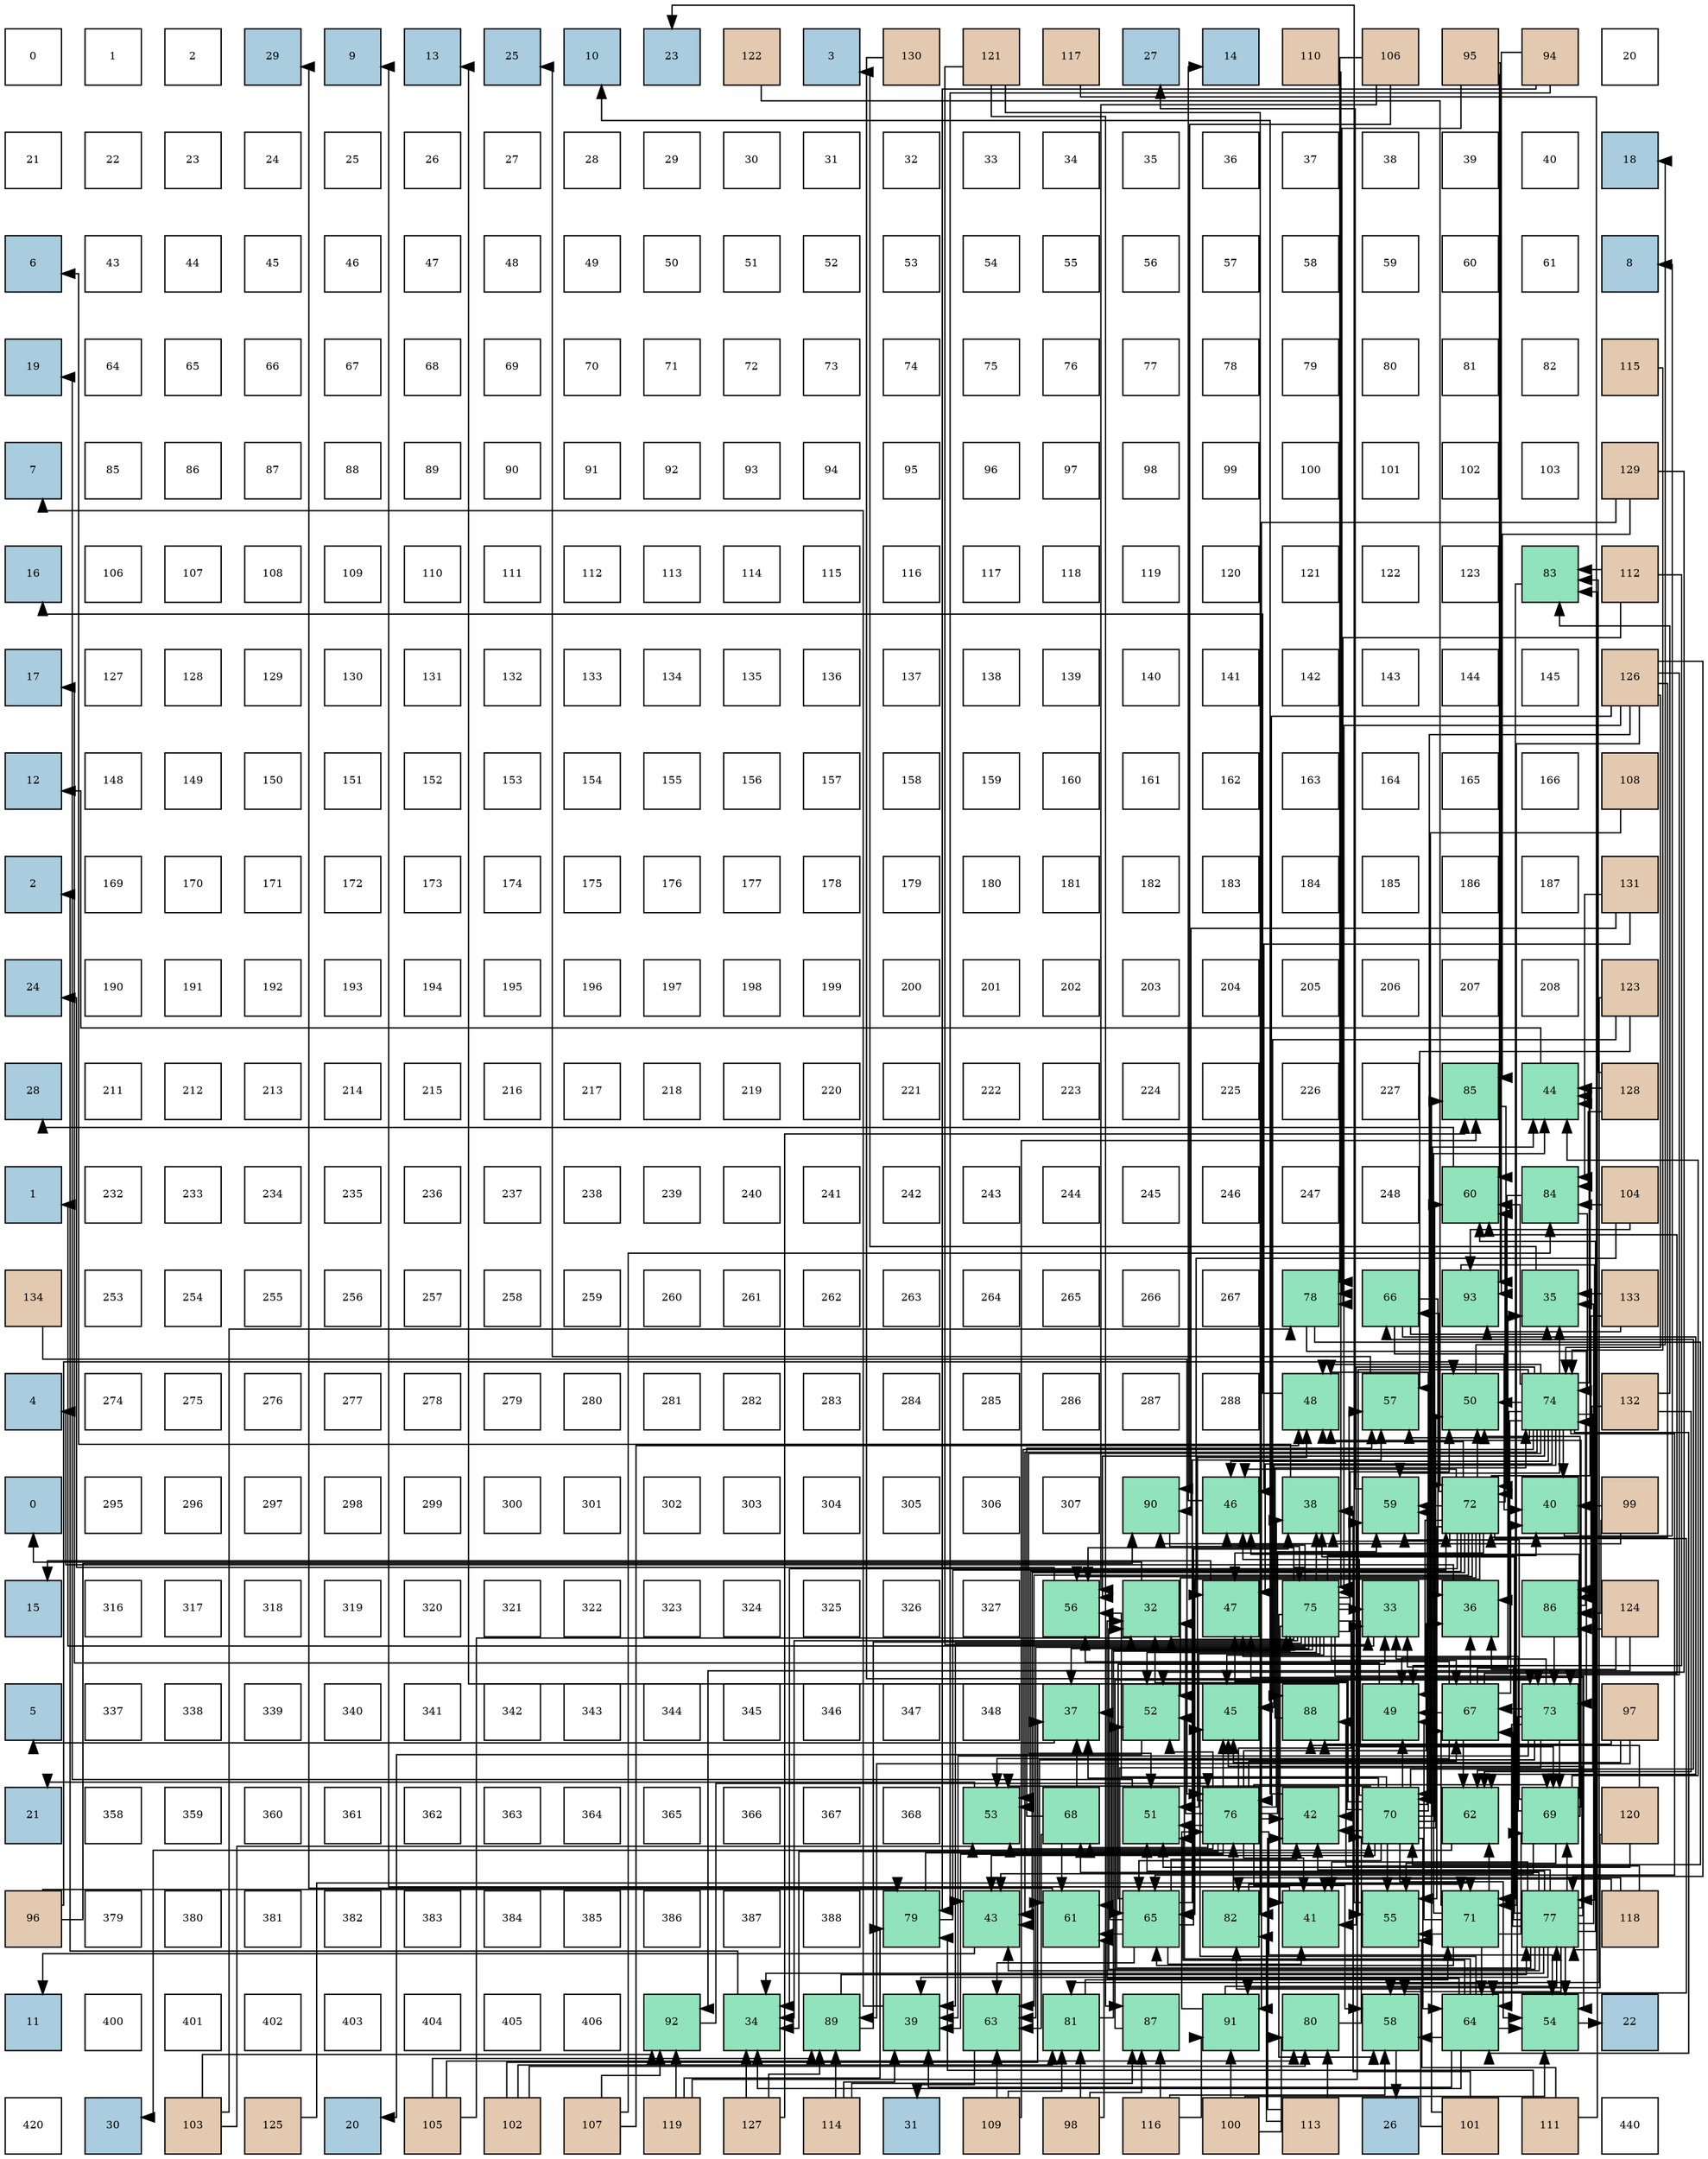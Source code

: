digraph layout{
 rankdir=TB;
 splines=ortho;
 node [style=filled shape=square fixedsize=true width=0.6];
0[label="0", fontsize=8, fillcolor="#ffffff"];
1[label="1", fontsize=8, fillcolor="#ffffff"];
2[label="2", fontsize=8, fillcolor="#ffffff"];
3[label="29", fontsize=8, fillcolor="#a9ccde"];
4[label="9", fontsize=8, fillcolor="#a9ccde"];
5[label="13", fontsize=8, fillcolor="#a9ccde"];
6[label="25", fontsize=8, fillcolor="#a9ccde"];
7[label="10", fontsize=8, fillcolor="#a9ccde"];
8[label="23", fontsize=8, fillcolor="#a9ccde"];
9[label="122", fontsize=8, fillcolor="#e3c9af"];
10[label="3", fontsize=8, fillcolor="#a9ccde"];
11[label="130", fontsize=8, fillcolor="#e3c9af"];
12[label="121", fontsize=8, fillcolor="#e3c9af"];
13[label="117", fontsize=8, fillcolor="#e3c9af"];
14[label="27", fontsize=8, fillcolor="#a9ccde"];
15[label="14", fontsize=8, fillcolor="#a9ccde"];
16[label="110", fontsize=8, fillcolor="#e3c9af"];
17[label="106", fontsize=8, fillcolor="#e3c9af"];
18[label="95", fontsize=8, fillcolor="#e3c9af"];
19[label="94", fontsize=8, fillcolor="#e3c9af"];
20[label="20", fontsize=8, fillcolor="#ffffff"];
21[label="21", fontsize=8, fillcolor="#ffffff"];
22[label="22", fontsize=8, fillcolor="#ffffff"];
23[label="23", fontsize=8, fillcolor="#ffffff"];
24[label="24", fontsize=8, fillcolor="#ffffff"];
25[label="25", fontsize=8, fillcolor="#ffffff"];
26[label="26", fontsize=8, fillcolor="#ffffff"];
27[label="27", fontsize=8, fillcolor="#ffffff"];
28[label="28", fontsize=8, fillcolor="#ffffff"];
29[label="29", fontsize=8, fillcolor="#ffffff"];
30[label="30", fontsize=8, fillcolor="#ffffff"];
31[label="31", fontsize=8, fillcolor="#ffffff"];
32[label="32", fontsize=8, fillcolor="#ffffff"];
33[label="33", fontsize=8, fillcolor="#ffffff"];
34[label="34", fontsize=8, fillcolor="#ffffff"];
35[label="35", fontsize=8, fillcolor="#ffffff"];
36[label="36", fontsize=8, fillcolor="#ffffff"];
37[label="37", fontsize=8, fillcolor="#ffffff"];
38[label="38", fontsize=8, fillcolor="#ffffff"];
39[label="39", fontsize=8, fillcolor="#ffffff"];
40[label="40", fontsize=8, fillcolor="#ffffff"];
41[label="18", fontsize=8, fillcolor="#a9ccde"];
42[label="6", fontsize=8, fillcolor="#a9ccde"];
43[label="43", fontsize=8, fillcolor="#ffffff"];
44[label="44", fontsize=8, fillcolor="#ffffff"];
45[label="45", fontsize=8, fillcolor="#ffffff"];
46[label="46", fontsize=8, fillcolor="#ffffff"];
47[label="47", fontsize=8, fillcolor="#ffffff"];
48[label="48", fontsize=8, fillcolor="#ffffff"];
49[label="49", fontsize=8, fillcolor="#ffffff"];
50[label="50", fontsize=8, fillcolor="#ffffff"];
51[label="51", fontsize=8, fillcolor="#ffffff"];
52[label="52", fontsize=8, fillcolor="#ffffff"];
53[label="53", fontsize=8, fillcolor="#ffffff"];
54[label="54", fontsize=8, fillcolor="#ffffff"];
55[label="55", fontsize=8, fillcolor="#ffffff"];
56[label="56", fontsize=8, fillcolor="#ffffff"];
57[label="57", fontsize=8, fillcolor="#ffffff"];
58[label="58", fontsize=8, fillcolor="#ffffff"];
59[label="59", fontsize=8, fillcolor="#ffffff"];
60[label="60", fontsize=8, fillcolor="#ffffff"];
61[label="61", fontsize=8, fillcolor="#ffffff"];
62[label="8", fontsize=8, fillcolor="#a9ccde"];
63[label="19", fontsize=8, fillcolor="#a9ccde"];
64[label="64", fontsize=8, fillcolor="#ffffff"];
65[label="65", fontsize=8, fillcolor="#ffffff"];
66[label="66", fontsize=8, fillcolor="#ffffff"];
67[label="67", fontsize=8, fillcolor="#ffffff"];
68[label="68", fontsize=8, fillcolor="#ffffff"];
69[label="69", fontsize=8, fillcolor="#ffffff"];
70[label="70", fontsize=8, fillcolor="#ffffff"];
71[label="71", fontsize=8, fillcolor="#ffffff"];
72[label="72", fontsize=8, fillcolor="#ffffff"];
73[label="73", fontsize=8, fillcolor="#ffffff"];
74[label="74", fontsize=8, fillcolor="#ffffff"];
75[label="75", fontsize=8, fillcolor="#ffffff"];
76[label="76", fontsize=8, fillcolor="#ffffff"];
77[label="77", fontsize=8, fillcolor="#ffffff"];
78[label="78", fontsize=8, fillcolor="#ffffff"];
79[label="79", fontsize=8, fillcolor="#ffffff"];
80[label="80", fontsize=8, fillcolor="#ffffff"];
81[label="81", fontsize=8, fillcolor="#ffffff"];
82[label="82", fontsize=8, fillcolor="#ffffff"];
83[label="115", fontsize=8, fillcolor="#e3c9af"];
84[label="7", fontsize=8, fillcolor="#a9ccde"];
85[label="85", fontsize=8, fillcolor="#ffffff"];
86[label="86", fontsize=8, fillcolor="#ffffff"];
87[label="87", fontsize=8, fillcolor="#ffffff"];
88[label="88", fontsize=8, fillcolor="#ffffff"];
89[label="89", fontsize=8, fillcolor="#ffffff"];
90[label="90", fontsize=8, fillcolor="#ffffff"];
91[label="91", fontsize=8, fillcolor="#ffffff"];
92[label="92", fontsize=8, fillcolor="#ffffff"];
93[label="93", fontsize=8, fillcolor="#ffffff"];
94[label="94", fontsize=8, fillcolor="#ffffff"];
95[label="95", fontsize=8, fillcolor="#ffffff"];
96[label="96", fontsize=8, fillcolor="#ffffff"];
97[label="97", fontsize=8, fillcolor="#ffffff"];
98[label="98", fontsize=8, fillcolor="#ffffff"];
99[label="99", fontsize=8, fillcolor="#ffffff"];
100[label="100", fontsize=8, fillcolor="#ffffff"];
101[label="101", fontsize=8, fillcolor="#ffffff"];
102[label="102", fontsize=8, fillcolor="#ffffff"];
103[label="103", fontsize=8, fillcolor="#ffffff"];
104[label="129", fontsize=8, fillcolor="#e3c9af"];
105[label="16", fontsize=8, fillcolor="#a9ccde"];
106[label="106", fontsize=8, fillcolor="#ffffff"];
107[label="107", fontsize=8, fillcolor="#ffffff"];
108[label="108", fontsize=8, fillcolor="#ffffff"];
109[label="109", fontsize=8, fillcolor="#ffffff"];
110[label="110", fontsize=8, fillcolor="#ffffff"];
111[label="111", fontsize=8, fillcolor="#ffffff"];
112[label="112", fontsize=8, fillcolor="#ffffff"];
113[label="113", fontsize=8, fillcolor="#ffffff"];
114[label="114", fontsize=8, fillcolor="#ffffff"];
115[label="115", fontsize=8, fillcolor="#ffffff"];
116[label="116", fontsize=8, fillcolor="#ffffff"];
117[label="117", fontsize=8, fillcolor="#ffffff"];
118[label="118", fontsize=8, fillcolor="#ffffff"];
119[label="119", fontsize=8, fillcolor="#ffffff"];
120[label="120", fontsize=8, fillcolor="#ffffff"];
121[label="121", fontsize=8, fillcolor="#ffffff"];
122[label="122", fontsize=8, fillcolor="#ffffff"];
123[label="123", fontsize=8, fillcolor="#ffffff"];
124[label="83", fontsize=8, fillcolor="#91e3bb"];
125[label="112", fontsize=8, fillcolor="#e3c9af"];
126[label="17", fontsize=8, fillcolor="#a9ccde"];
127[label="127", fontsize=8, fillcolor="#ffffff"];
128[label="128", fontsize=8, fillcolor="#ffffff"];
129[label="129", fontsize=8, fillcolor="#ffffff"];
130[label="130", fontsize=8, fillcolor="#ffffff"];
131[label="131", fontsize=8, fillcolor="#ffffff"];
132[label="132", fontsize=8, fillcolor="#ffffff"];
133[label="133", fontsize=8, fillcolor="#ffffff"];
134[label="134", fontsize=8, fillcolor="#ffffff"];
135[label="135", fontsize=8, fillcolor="#ffffff"];
136[label="136", fontsize=8, fillcolor="#ffffff"];
137[label="137", fontsize=8, fillcolor="#ffffff"];
138[label="138", fontsize=8, fillcolor="#ffffff"];
139[label="139", fontsize=8, fillcolor="#ffffff"];
140[label="140", fontsize=8, fillcolor="#ffffff"];
141[label="141", fontsize=8, fillcolor="#ffffff"];
142[label="142", fontsize=8, fillcolor="#ffffff"];
143[label="143", fontsize=8, fillcolor="#ffffff"];
144[label="144", fontsize=8, fillcolor="#ffffff"];
145[label="145", fontsize=8, fillcolor="#ffffff"];
146[label="126", fontsize=8, fillcolor="#e3c9af"];
147[label="12", fontsize=8, fillcolor="#a9ccde"];
148[label="148", fontsize=8, fillcolor="#ffffff"];
149[label="149", fontsize=8, fillcolor="#ffffff"];
150[label="150", fontsize=8, fillcolor="#ffffff"];
151[label="151", fontsize=8, fillcolor="#ffffff"];
152[label="152", fontsize=8, fillcolor="#ffffff"];
153[label="153", fontsize=8, fillcolor="#ffffff"];
154[label="154", fontsize=8, fillcolor="#ffffff"];
155[label="155", fontsize=8, fillcolor="#ffffff"];
156[label="156", fontsize=8, fillcolor="#ffffff"];
157[label="157", fontsize=8, fillcolor="#ffffff"];
158[label="158", fontsize=8, fillcolor="#ffffff"];
159[label="159", fontsize=8, fillcolor="#ffffff"];
160[label="160", fontsize=8, fillcolor="#ffffff"];
161[label="161", fontsize=8, fillcolor="#ffffff"];
162[label="162", fontsize=8, fillcolor="#ffffff"];
163[label="163", fontsize=8, fillcolor="#ffffff"];
164[label="164", fontsize=8, fillcolor="#ffffff"];
165[label="165", fontsize=8, fillcolor="#ffffff"];
166[label="166", fontsize=8, fillcolor="#ffffff"];
167[label="108", fontsize=8, fillcolor="#e3c9af"];
168[label="2", fontsize=8, fillcolor="#a9ccde"];
169[label="169", fontsize=8, fillcolor="#ffffff"];
170[label="170", fontsize=8, fillcolor="#ffffff"];
171[label="171", fontsize=8, fillcolor="#ffffff"];
172[label="172", fontsize=8, fillcolor="#ffffff"];
173[label="173", fontsize=8, fillcolor="#ffffff"];
174[label="174", fontsize=8, fillcolor="#ffffff"];
175[label="175", fontsize=8, fillcolor="#ffffff"];
176[label="176", fontsize=8, fillcolor="#ffffff"];
177[label="177", fontsize=8, fillcolor="#ffffff"];
178[label="178", fontsize=8, fillcolor="#ffffff"];
179[label="179", fontsize=8, fillcolor="#ffffff"];
180[label="180", fontsize=8, fillcolor="#ffffff"];
181[label="181", fontsize=8, fillcolor="#ffffff"];
182[label="182", fontsize=8, fillcolor="#ffffff"];
183[label="183", fontsize=8, fillcolor="#ffffff"];
184[label="184", fontsize=8, fillcolor="#ffffff"];
185[label="185", fontsize=8, fillcolor="#ffffff"];
186[label="186", fontsize=8, fillcolor="#ffffff"];
187[label="187", fontsize=8, fillcolor="#ffffff"];
188[label="131", fontsize=8, fillcolor="#e3c9af"];
189[label="24", fontsize=8, fillcolor="#a9ccde"];
190[label="190", fontsize=8, fillcolor="#ffffff"];
191[label="191", fontsize=8, fillcolor="#ffffff"];
192[label="192", fontsize=8, fillcolor="#ffffff"];
193[label="193", fontsize=8, fillcolor="#ffffff"];
194[label="194", fontsize=8, fillcolor="#ffffff"];
195[label="195", fontsize=8, fillcolor="#ffffff"];
196[label="196", fontsize=8, fillcolor="#ffffff"];
197[label="197", fontsize=8, fillcolor="#ffffff"];
198[label="198", fontsize=8, fillcolor="#ffffff"];
199[label="199", fontsize=8, fillcolor="#ffffff"];
200[label="200", fontsize=8, fillcolor="#ffffff"];
201[label="201", fontsize=8, fillcolor="#ffffff"];
202[label="202", fontsize=8, fillcolor="#ffffff"];
203[label="203", fontsize=8, fillcolor="#ffffff"];
204[label="204", fontsize=8, fillcolor="#ffffff"];
205[label="205", fontsize=8, fillcolor="#ffffff"];
206[label="206", fontsize=8, fillcolor="#ffffff"];
207[label="207", fontsize=8, fillcolor="#ffffff"];
208[label="208", fontsize=8, fillcolor="#ffffff"];
209[label="123", fontsize=8, fillcolor="#e3c9af"];
210[label="28", fontsize=8, fillcolor="#a9ccde"];
211[label="211", fontsize=8, fillcolor="#ffffff"];
212[label="212", fontsize=8, fillcolor="#ffffff"];
213[label="213", fontsize=8, fillcolor="#ffffff"];
214[label="214", fontsize=8, fillcolor="#ffffff"];
215[label="215", fontsize=8, fillcolor="#ffffff"];
216[label="216", fontsize=8, fillcolor="#ffffff"];
217[label="217", fontsize=8, fillcolor="#ffffff"];
218[label="218", fontsize=8, fillcolor="#ffffff"];
219[label="219", fontsize=8, fillcolor="#ffffff"];
220[label="220", fontsize=8, fillcolor="#ffffff"];
221[label="221", fontsize=8, fillcolor="#ffffff"];
222[label="222", fontsize=8, fillcolor="#ffffff"];
223[label="223", fontsize=8, fillcolor="#ffffff"];
224[label="224", fontsize=8, fillcolor="#ffffff"];
225[label="225", fontsize=8, fillcolor="#ffffff"];
226[label="226", fontsize=8, fillcolor="#ffffff"];
227[label="227", fontsize=8, fillcolor="#ffffff"];
228[label="85", fontsize=8, fillcolor="#91e3bb"];
229[label="44", fontsize=8, fillcolor="#91e3bb"];
230[label="128", fontsize=8, fillcolor="#e3c9af"];
231[label="1", fontsize=8, fillcolor="#a9ccde"];
232[label="232", fontsize=8, fillcolor="#ffffff"];
233[label="233", fontsize=8, fillcolor="#ffffff"];
234[label="234", fontsize=8, fillcolor="#ffffff"];
235[label="235", fontsize=8, fillcolor="#ffffff"];
236[label="236", fontsize=8, fillcolor="#ffffff"];
237[label="237", fontsize=8, fillcolor="#ffffff"];
238[label="238", fontsize=8, fillcolor="#ffffff"];
239[label="239", fontsize=8, fillcolor="#ffffff"];
240[label="240", fontsize=8, fillcolor="#ffffff"];
241[label="241", fontsize=8, fillcolor="#ffffff"];
242[label="242", fontsize=8, fillcolor="#ffffff"];
243[label="243", fontsize=8, fillcolor="#ffffff"];
244[label="244", fontsize=8, fillcolor="#ffffff"];
245[label="245", fontsize=8, fillcolor="#ffffff"];
246[label="246", fontsize=8, fillcolor="#ffffff"];
247[label="247", fontsize=8, fillcolor="#ffffff"];
248[label="248", fontsize=8, fillcolor="#ffffff"];
249[label="60", fontsize=8, fillcolor="#91e3bb"];
250[label="84", fontsize=8, fillcolor="#91e3bb"];
251[label="104", fontsize=8, fillcolor="#e3c9af"];
252[label="134", fontsize=8, fillcolor="#e3c9af"];
253[label="253", fontsize=8, fillcolor="#ffffff"];
254[label="254", fontsize=8, fillcolor="#ffffff"];
255[label="255", fontsize=8, fillcolor="#ffffff"];
256[label="256", fontsize=8, fillcolor="#ffffff"];
257[label="257", fontsize=8, fillcolor="#ffffff"];
258[label="258", fontsize=8, fillcolor="#ffffff"];
259[label="259", fontsize=8, fillcolor="#ffffff"];
260[label="260", fontsize=8, fillcolor="#ffffff"];
261[label="261", fontsize=8, fillcolor="#ffffff"];
262[label="262", fontsize=8, fillcolor="#ffffff"];
263[label="263", fontsize=8, fillcolor="#ffffff"];
264[label="264", fontsize=8, fillcolor="#ffffff"];
265[label="265", fontsize=8, fillcolor="#ffffff"];
266[label="266", fontsize=8, fillcolor="#ffffff"];
267[label="267", fontsize=8, fillcolor="#ffffff"];
268[label="78", fontsize=8, fillcolor="#91e3bb"];
269[label="66", fontsize=8, fillcolor="#91e3bb"];
270[label="93", fontsize=8, fillcolor="#91e3bb"];
271[label="35", fontsize=8, fillcolor="#91e3bb"];
272[label="133", fontsize=8, fillcolor="#e3c9af"];
273[label="4", fontsize=8, fillcolor="#a9ccde"];
274[label="274", fontsize=8, fillcolor="#ffffff"];
275[label="275", fontsize=8, fillcolor="#ffffff"];
276[label="276", fontsize=8, fillcolor="#ffffff"];
277[label="277", fontsize=8, fillcolor="#ffffff"];
278[label="278", fontsize=8, fillcolor="#ffffff"];
279[label="279", fontsize=8, fillcolor="#ffffff"];
280[label="280", fontsize=8, fillcolor="#ffffff"];
281[label="281", fontsize=8, fillcolor="#ffffff"];
282[label="282", fontsize=8, fillcolor="#ffffff"];
283[label="283", fontsize=8, fillcolor="#ffffff"];
284[label="284", fontsize=8, fillcolor="#ffffff"];
285[label="285", fontsize=8, fillcolor="#ffffff"];
286[label="286", fontsize=8, fillcolor="#ffffff"];
287[label="287", fontsize=8, fillcolor="#ffffff"];
288[label="288", fontsize=8, fillcolor="#ffffff"];
289[label="48", fontsize=8, fillcolor="#91e3bb"];
290[label="57", fontsize=8, fillcolor="#91e3bb"];
291[label="50", fontsize=8, fillcolor="#91e3bb"];
292[label="74", fontsize=8, fillcolor="#91e3bb"];
293[label="132", fontsize=8, fillcolor="#e3c9af"];
294[label="0", fontsize=8, fillcolor="#a9ccde"];
295[label="295", fontsize=8, fillcolor="#ffffff"];
296[label="296", fontsize=8, fillcolor="#ffffff"];
297[label="297", fontsize=8, fillcolor="#ffffff"];
298[label="298", fontsize=8, fillcolor="#ffffff"];
299[label="299", fontsize=8, fillcolor="#ffffff"];
300[label="300", fontsize=8, fillcolor="#ffffff"];
301[label="301", fontsize=8, fillcolor="#ffffff"];
302[label="302", fontsize=8, fillcolor="#ffffff"];
303[label="303", fontsize=8, fillcolor="#ffffff"];
304[label="304", fontsize=8, fillcolor="#ffffff"];
305[label="305", fontsize=8, fillcolor="#ffffff"];
306[label="306", fontsize=8, fillcolor="#ffffff"];
307[label="307", fontsize=8, fillcolor="#ffffff"];
308[label="90", fontsize=8, fillcolor="#91e3bb"];
309[label="46", fontsize=8, fillcolor="#91e3bb"];
310[label="38", fontsize=8, fillcolor="#91e3bb"];
311[label="59", fontsize=8, fillcolor="#91e3bb"];
312[label="72", fontsize=8, fillcolor="#91e3bb"];
313[label="40", fontsize=8, fillcolor="#91e3bb"];
314[label="99", fontsize=8, fillcolor="#e3c9af"];
315[label="15", fontsize=8, fillcolor="#a9ccde"];
316[label="316", fontsize=8, fillcolor="#ffffff"];
317[label="317", fontsize=8, fillcolor="#ffffff"];
318[label="318", fontsize=8, fillcolor="#ffffff"];
319[label="319", fontsize=8, fillcolor="#ffffff"];
320[label="320", fontsize=8, fillcolor="#ffffff"];
321[label="321", fontsize=8, fillcolor="#ffffff"];
322[label="322", fontsize=8, fillcolor="#ffffff"];
323[label="323", fontsize=8, fillcolor="#ffffff"];
324[label="324", fontsize=8, fillcolor="#ffffff"];
325[label="325", fontsize=8, fillcolor="#ffffff"];
326[label="326", fontsize=8, fillcolor="#ffffff"];
327[label="327", fontsize=8, fillcolor="#ffffff"];
328[label="56", fontsize=8, fillcolor="#91e3bb"];
329[label="32", fontsize=8, fillcolor="#91e3bb"];
330[label="47", fontsize=8, fillcolor="#91e3bb"];
331[label="75", fontsize=8, fillcolor="#91e3bb"];
332[label="33", fontsize=8, fillcolor="#91e3bb"];
333[label="36", fontsize=8, fillcolor="#91e3bb"];
334[label="86", fontsize=8, fillcolor="#91e3bb"];
335[label="124", fontsize=8, fillcolor="#e3c9af"];
336[label="5", fontsize=8, fillcolor="#a9ccde"];
337[label="337", fontsize=8, fillcolor="#ffffff"];
338[label="338", fontsize=8, fillcolor="#ffffff"];
339[label="339", fontsize=8, fillcolor="#ffffff"];
340[label="340", fontsize=8, fillcolor="#ffffff"];
341[label="341", fontsize=8, fillcolor="#ffffff"];
342[label="342", fontsize=8, fillcolor="#ffffff"];
343[label="343", fontsize=8, fillcolor="#ffffff"];
344[label="344", fontsize=8, fillcolor="#ffffff"];
345[label="345", fontsize=8, fillcolor="#ffffff"];
346[label="346", fontsize=8, fillcolor="#ffffff"];
347[label="347", fontsize=8, fillcolor="#ffffff"];
348[label="348", fontsize=8, fillcolor="#ffffff"];
349[label="37", fontsize=8, fillcolor="#91e3bb"];
350[label="52", fontsize=8, fillcolor="#91e3bb"];
351[label="45", fontsize=8, fillcolor="#91e3bb"];
352[label="88", fontsize=8, fillcolor="#91e3bb"];
353[label="49", fontsize=8, fillcolor="#91e3bb"];
354[label="67", fontsize=8, fillcolor="#91e3bb"];
355[label="73", fontsize=8, fillcolor="#91e3bb"];
356[label="97", fontsize=8, fillcolor="#e3c9af"];
357[label="21", fontsize=8, fillcolor="#a9ccde"];
358[label="358", fontsize=8, fillcolor="#ffffff"];
359[label="359", fontsize=8, fillcolor="#ffffff"];
360[label="360", fontsize=8, fillcolor="#ffffff"];
361[label="361", fontsize=8, fillcolor="#ffffff"];
362[label="362", fontsize=8, fillcolor="#ffffff"];
363[label="363", fontsize=8, fillcolor="#ffffff"];
364[label="364", fontsize=8, fillcolor="#ffffff"];
365[label="365", fontsize=8, fillcolor="#ffffff"];
366[label="366", fontsize=8, fillcolor="#ffffff"];
367[label="367", fontsize=8, fillcolor="#ffffff"];
368[label="368", fontsize=8, fillcolor="#ffffff"];
369[label="53", fontsize=8, fillcolor="#91e3bb"];
370[label="68", fontsize=8, fillcolor="#91e3bb"];
371[label="51", fontsize=8, fillcolor="#91e3bb"];
372[label="76", fontsize=8, fillcolor="#91e3bb"];
373[label="42", fontsize=8, fillcolor="#91e3bb"];
374[label="70", fontsize=8, fillcolor="#91e3bb"];
375[label="62", fontsize=8, fillcolor="#91e3bb"];
376[label="69", fontsize=8, fillcolor="#91e3bb"];
377[label="120", fontsize=8, fillcolor="#e3c9af"];
378[label="96", fontsize=8, fillcolor="#e3c9af"];
379[label="379", fontsize=8, fillcolor="#ffffff"];
380[label="380", fontsize=8, fillcolor="#ffffff"];
381[label="381", fontsize=8, fillcolor="#ffffff"];
382[label="382", fontsize=8, fillcolor="#ffffff"];
383[label="383", fontsize=8, fillcolor="#ffffff"];
384[label="384", fontsize=8, fillcolor="#ffffff"];
385[label="385", fontsize=8, fillcolor="#ffffff"];
386[label="386", fontsize=8, fillcolor="#ffffff"];
387[label="387", fontsize=8, fillcolor="#ffffff"];
388[label="388", fontsize=8, fillcolor="#ffffff"];
389[label="79", fontsize=8, fillcolor="#91e3bb"];
390[label="43", fontsize=8, fillcolor="#91e3bb"];
391[label="61", fontsize=8, fillcolor="#91e3bb"];
392[label="65", fontsize=8, fillcolor="#91e3bb"];
393[label="82", fontsize=8, fillcolor="#91e3bb"];
394[label="41", fontsize=8, fillcolor="#91e3bb"];
395[label="55", fontsize=8, fillcolor="#91e3bb"];
396[label="71", fontsize=8, fillcolor="#91e3bb"];
397[label="77", fontsize=8, fillcolor="#91e3bb"];
398[label="118", fontsize=8, fillcolor="#e3c9af"];
399[label="11", fontsize=8, fillcolor="#a9ccde"];
400[label="400", fontsize=8, fillcolor="#ffffff"];
401[label="401", fontsize=8, fillcolor="#ffffff"];
402[label="402", fontsize=8, fillcolor="#ffffff"];
403[label="403", fontsize=8, fillcolor="#ffffff"];
404[label="404", fontsize=8, fillcolor="#ffffff"];
405[label="405", fontsize=8, fillcolor="#ffffff"];
406[label="406", fontsize=8, fillcolor="#ffffff"];
407[label="92", fontsize=8, fillcolor="#91e3bb"];
408[label="34", fontsize=8, fillcolor="#91e3bb"];
409[label="89", fontsize=8, fillcolor="#91e3bb"];
410[label="39", fontsize=8, fillcolor="#91e3bb"];
411[label="63", fontsize=8, fillcolor="#91e3bb"];
412[label="81", fontsize=8, fillcolor="#91e3bb"];
413[label="87", fontsize=8, fillcolor="#91e3bb"];
414[label="91", fontsize=8, fillcolor="#91e3bb"];
415[label="80", fontsize=8, fillcolor="#91e3bb"];
416[label="58", fontsize=8, fillcolor="#91e3bb"];
417[label="64", fontsize=8, fillcolor="#91e3bb"];
418[label="54", fontsize=8, fillcolor="#91e3bb"];
419[label="22", fontsize=8, fillcolor="#a9ccde"];
420[label="420", fontsize=8, fillcolor="#ffffff"];
421[label="30", fontsize=8, fillcolor="#a9ccde"];
422[label="103", fontsize=8, fillcolor="#e3c9af"];
423[label="125", fontsize=8, fillcolor="#e3c9af"];
424[label="20", fontsize=8, fillcolor="#a9ccde"];
425[label="105", fontsize=8, fillcolor="#e3c9af"];
426[label="102", fontsize=8, fillcolor="#e3c9af"];
427[label="107", fontsize=8, fillcolor="#e3c9af"];
428[label="119", fontsize=8, fillcolor="#e3c9af"];
429[label="127", fontsize=8, fillcolor="#e3c9af"];
430[label="114", fontsize=8, fillcolor="#e3c9af"];
431[label="31", fontsize=8, fillcolor="#a9ccde"];
432[label="109", fontsize=8, fillcolor="#e3c9af"];
433[label="98", fontsize=8, fillcolor="#e3c9af"];
434[label="116", fontsize=8, fillcolor="#e3c9af"];
435[label="100", fontsize=8, fillcolor="#e3c9af"];
436[label="113", fontsize=8, fillcolor="#e3c9af"];
437[label="26", fontsize=8, fillcolor="#a9ccde"];
438[label="101", fontsize=8, fillcolor="#e3c9af"];
439[label="111", fontsize=8, fillcolor="#e3c9af"];
440[label="440", fontsize=8, fillcolor="#ffffff"];
edge [constraint=false, style=vis];329 -> 294;
332 -> 231;
408 -> 168;
271 -> 10;
333 -> 273;
349 -> 336;
310 -> 42;
410 -> 84;
313 -> 62;
394 -> 4;
373 -> 7;
390 -> 399;
229 -> 147;
351 -> 5;
309 -> 15;
330 -> 315;
289 -> 105;
353 -> 126;
291 -> 41;
371 -> 63;
350 -> 424;
369 -> 357;
418 -> 419;
395 -> 8;
328 -> 189;
290 -> 6;
416 -> 437;
311 -> 14;
249 -> 210;
391 -> 3;
375 -> 421;
411 -> 431;
417 -> 329;
417 -> 408;
417 -> 410;
417 -> 351;
417 -> 371;
417 -> 350;
417 -> 418;
417 -> 416;
392 -> 332;
392 -> 349;
392 -> 310;
392 -> 394;
392 -> 373;
392 -> 290;
392 -> 391;
392 -> 411;
269 -> 271;
269 -> 333;
269 -> 313;
269 -> 375;
354 -> 271;
354 -> 333;
354 -> 313;
354 -> 353;
354 -> 369;
354 -> 328;
354 -> 249;
354 -> 375;
370 -> 349;
370 -> 290;
370 -> 391;
370 -> 411;
376 -> 390;
376 -> 229;
376 -> 309;
376 -> 330;
376 -> 289;
376 -> 291;
376 -> 395;
376 -> 311;
374 -> 329;
374 -> 349;
374 -> 373;
374 -> 390;
374 -> 229;
374 -> 309;
374 -> 330;
374 -> 289;
374 -> 353;
374 -> 291;
374 -> 369;
374 -> 418;
374 -> 395;
374 -> 328;
374 -> 311;
374 -> 249;
374 -> 417;
374 -> 392;
374 -> 269;
396 -> 229;
396 -> 353;
396 -> 395;
396 -> 375;
396 -> 417;
396 -> 392;
396 -> 354;
396 -> 376;
312 -> 408;
312 -> 310;
312 -> 390;
312 -> 229;
312 -> 309;
312 -> 330;
312 -> 289;
312 -> 353;
312 -> 291;
312 -> 350;
312 -> 369;
312 -> 395;
312 -> 328;
312 -> 311;
312 -> 249;
312 -> 411;
312 -> 417;
312 -> 392;
312 -> 269;
355 -> 332;
355 -> 410;
355 -> 416;
355 -> 391;
355 -> 417;
355 -> 392;
355 -> 354;
355 -> 376;
292 -> 271;
292 -> 333;
292 -> 313;
292 -> 394;
292 -> 390;
292 -> 229;
292 -> 351;
292 -> 309;
292 -> 330;
292 -> 289;
292 -> 353;
292 -> 291;
292 -> 371;
292 -> 369;
292 -> 395;
292 -> 328;
292 -> 290;
292 -> 311;
292 -> 249;
292 -> 375;
292 -> 417;
292 -> 392;
331 -> 329;
331 -> 332;
331 -> 408;
331 -> 349;
331 -> 310;
331 -> 410;
331 -> 313;
331 -> 394;
331 -> 373;
331 -> 351;
331 -> 309;
331 -> 291;
331 -> 371;
331 -> 350;
331 -> 418;
331 -> 328;
331 -> 290;
331 -> 416;
331 -> 391;
331 -> 411;
331 -> 354;
331 -> 376;
372 -> 329;
372 -> 332;
372 -> 408;
372 -> 333;
372 -> 310;
372 -> 410;
372 -> 394;
372 -> 373;
372 -> 351;
372 -> 289;
372 -> 371;
372 -> 350;
372 -> 369;
372 -> 418;
372 -> 416;
372 -> 311;
372 -> 354;
372 -> 370;
372 -> 376;
397 -> 329;
397 -> 332;
397 -> 408;
397 -> 271;
397 -> 310;
397 -> 410;
397 -> 394;
397 -> 373;
397 -> 390;
397 -> 351;
397 -> 330;
397 -> 371;
397 -> 350;
397 -> 418;
397 -> 416;
397 -> 249;
397 -> 354;
397 -> 370;
397 -> 376;
268 -> 374;
268 -> 355;
389 -> 374;
389 -> 312;
415 -> 374;
412 -> 396;
412 -> 331;
393 -> 396;
393 -> 372;
124 -> 396;
250 -> 312;
250 -> 292;
228 -> 312;
334 -> 355;
334 -> 292;
413 -> 355;
352 -> 292;
409 -> 331;
409 -> 397;
308 -> 331;
414 -> 372;
414 -> 397;
407 -> 372;
270 -> 397;
19 -> 390;
19 -> 389;
19 -> 270;
18 -> 249;
18 -> 268;
18 -> 270;
378 -> 291;
378 -> 389;
378 -> 308;
356 -> 351;
356 -> 352;
356 -> 409;
433 -> 391;
433 -> 412;
433 -> 413;
314 -> 313;
314 -> 334;
314 -> 308;
435 -> 418;
435 -> 415;
435 -> 414;
438 -> 310;
438 -> 393;
438 -> 228;
426 -> 349;
426 -> 415;
426 -> 412;
422 -> 369;
422 -> 268;
422 -> 407;
251 -> 330;
251 -> 250;
251 -> 270;
425 -> 329;
425 -> 415;
425 -> 409;
17 -> 328;
17 -> 268;
17 -> 308;
427 -> 289;
427 -> 250;
427 -> 407;
167 -> 374;
432 -> 411;
432 -> 412;
432 -> 228;
16 -> 331;
439 -> 395;
439 -> 389;
439 -> 124;
125 -> 353;
125 -> 268;
125 -> 124;
436 -> 373;
436 -> 415;
436 -> 393;
430 -> 410;
430 -> 413;
430 -> 409;
83 -> 292;
434 -> 416;
434 -> 413;
434 -> 414;
13 -> 397;
398 -> 394;
398 -> 393;
398 -> 352;
428 -> 311;
428 -> 389;
428 -> 407;
377 -> 371;
377 -> 352;
377 -> 414;
12 -> 332;
12 -> 393;
12 -> 413;
9 -> 312;
209 -> 290;
209 -> 412;
209 -> 352;
335 -> 333;
335 -> 334;
335 -> 407;
423 -> 396;
146 -> 374;
146 -> 396;
146 -> 312;
146 -> 355;
146 -> 292;
146 -> 331;
146 -> 372;
146 -> 397;
429 -> 408;
429 -> 228;
429 -> 409;
230 -> 229;
230 -> 124;
230 -> 250;
104 -> 350;
104 -> 228;
104 -> 414;
11 -> 355;
188 -> 309;
188 -> 250;
188 -> 308;
293 -> 375;
293 -> 124;
293 -> 334;
272 -> 271;
272 -> 334;
272 -> 270;
252 -> 372;
edge [constraint=true, style=invis];
0 -> 21 -> 42 -> 63 -> 84 -> 105 -> 126 -> 147 -> 168 -> 189 -> 210 -> 231 -> 252 -> 273 -> 294 -> 315 -> 336 -> 357 -> 378 -> 399 -> 420;
1 -> 22 -> 43 -> 64 -> 85 -> 106 -> 127 -> 148 -> 169 -> 190 -> 211 -> 232 -> 253 -> 274 -> 295 -> 316 -> 337 -> 358 -> 379 -> 400 -> 421;
2 -> 23 -> 44 -> 65 -> 86 -> 107 -> 128 -> 149 -> 170 -> 191 -> 212 -> 233 -> 254 -> 275 -> 296 -> 317 -> 338 -> 359 -> 380 -> 401 -> 422;
3 -> 24 -> 45 -> 66 -> 87 -> 108 -> 129 -> 150 -> 171 -> 192 -> 213 -> 234 -> 255 -> 276 -> 297 -> 318 -> 339 -> 360 -> 381 -> 402 -> 423;
4 -> 25 -> 46 -> 67 -> 88 -> 109 -> 130 -> 151 -> 172 -> 193 -> 214 -> 235 -> 256 -> 277 -> 298 -> 319 -> 340 -> 361 -> 382 -> 403 -> 424;
5 -> 26 -> 47 -> 68 -> 89 -> 110 -> 131 -> 152 -> 173 -> 194 -> 215 -> 236 -> 257 -> 278 -> 299 -> 320 -> 341 -> 362 -> 383 -> 404 -> 425;
6 -> 27 -> 48 -> 69 -> 90 -> 111 -> 132 -> 153 -> 174 -> 195 -> 216 -> 237 -> 258 -> 279 -> 300 -> 321 -> 342 -> 363 -> 384 -> 405 -> 426;
7 -> 28 -> 49 -> 70 -> 91 -> 112 -> 133 -> 154 -> 175 -> 196 -> 217 -> 238 -> 259 -> 280 -> 301 -> 322 -> 343 -> 364 -> 385 -> 406 -> 427;
8 -> 29 -> 50 -> 71 -> 92 -> 113 -> 134 -> 155 -> 176 -> 197 -> 218 -> 239 -> 260 -> 281 -> 302 -> 323 -> 344 -> 365 -> 386 -> 407 -> 428;
9 -> 30 -> 51 -> 72 -> 93 -> 114 -> 135 -> 156 -> 177 -> 198 -> 219 -> 240 -> 261 -> 282 -> 303 -> 324 -> 345 -> 366 -> 387 -> 408 -> 429;
10 -> 31 -> 52 -> 73 -> 94 -> 115 -> 136 -> 157 -> 178 -> 199 -> 220 -> 241 -> 262 -> 283 -> 304 -> 325 -> 346 -> 367 -> 388 -> 409 -> 430;
11 -> 32 -> 53 -> 74 -> 95 -> 116 -> 137 -> 158 -> 179 -> 200 -> 221 -> 242 -> 263 -> 284 -> 305 -> 326 -> 347 -> 368 -> 389 -> 410 -> 431;
12 -> 33 -> 54 -> 75 -> 96 -> 117 -> 138 -> 159 -> 180 -> 201 -> 222 -> 243 -> 264 -> 285 -> 306 -> 327 -> 348 -> 369 -> 390 -> 411 -> 432;
13 -> 34 -> 55 -> 76 -> 97 -> 118 -> 139 -> 160 -> 181 -> 202 -> 223 -> 244 -> 265 -> 286 -> 307 -> 328 -> 349 -> 370 -> 391 -> 412 -> 433;
14 -> 35 -> 56 -> 77 -> 98 -> 119 -> 140 -> 161 -> 182 -> 203 -> 224 -> 245 -> 266 -> 287 -> 308 -> 329 -> 350 -> 371 -> 392 -> 413 -> 434;
15 -> 36 -> 57 -> 78 -> 99 -> 120 -> 141 -> 162 -> 183 -> 204 -> 225 -> 246 -> 267 -> 288 -> 309 -> 330 -> 351 -> 372 -> 393 -> 414 -> 435;
16 -> 37 -> 58 -> 79 -> 100 -> 121 -> 142 -> 163 -> 184 -> 205 -> 226 -> 247 -> 268 -> 289 -> 310 -> 331 -> 352 -> 373 -> 394 -> 415 -> 436;
17 -> 38 -> 59 -> 80 -> 101 -> 122 -> 143 -> 164 -> 185 -> 206 -> 227 -> 248 -> 269 -> 290 -> 311 -> 332 -> 353 -> 374 -> 395 -> 416 -> 437;
18 -> 39 -> 60 -> 81 -> 102 -> 123 -> 144 -> 165 -> 186 -> 207 -> 228 -> 249 -> 270 -> 291 -> 312 -> 333 -> 354 -> 375 -> 396 -> 417 -> 438;
19 -> 40 -> 61 -> 82 -> 103 -> 124 -> 145 -> 166 -> 187 -> 208 -> 229 -> 250 -> 271 -> 292 -> 313 -> 334 -> 355 -> 376 -> 397 -> 418 -> 439;
20 -> 41 -> 62 -> 83 -> 104 -> 125 -> 146 -> 167 -> 188 -> 209 -> 230 -> 251 -> 272 -> 293 -> 314 -> 335 -> 356 -> 377 -> 398 -> 419 -> 440;
rank = same {0 -> 1 -> 2 -> 3 -> 4 -> 5 -> 6 -> 7 -> 8 -> 9 -> 10 -> 11 -> 12 -> 13 -> 14 -> 15 -> 16 -> 17 -> 18 -> 19 -> 20};
rank = same {21 -> 22 -> 23 -> 24 -> 25 -> 26 -> 27 -> 28 -> 29 -> 30 -> 31 -> 32 -> 33 -> 34 -> 35 -> 36 -> 37 -> 38 -> 39 -> 40 -> 41};
rank = same {42 -> 43 -> 44 -> 45 -> 46 -> 47 -> 48 -> 49 -> 50 -> 51 -> 52 -> 53 -> 54 -> 55 -> 56 -> 57 -> 58 -> 59 -> 60 -> 61 -> 62};
rank = same {63 -> 64 -> 65 -> 66 -> 67 -> 68 -> 69 -> 70 -> 71 -> 72 -> 73 -> 74 -> 75 -> 76 -> 77 -> 78 -> 79 -> 80 -> 81 -> 82 -> 83};
rank = same {84 -> 85 -> 86 -> 87 -> 88 -> 89 -> 90 -> 91 -> 92 -> 93 -> 94 -> 95 -> 96 -> 97 -> 98 -> 99 -> 100 -> 101 -> 102 -> 103 -> 104};
rank = same {105 -> 106 -> 107 -> 108 -> 109 -> 110 -> 111 -> 112 -> 113 -> 114 -> 115 -> 116 -> 117 -> 118 -> 119 -> 120 -> 121 -> 122 -> 123 -> 124 -> 125};
rank = same {126 -> 127 -> 128 -> 129 -> 130 -> 131 -> 132 -> 133 -> 134 -> 135 -> 136 -> 137 -> 138 -> 139 -> 140 -> 141 -> 142 -> 143 -> 144 -> 145 -> 146};
rank = same {147 -> 148 -> 149 -> 150 -> 151 -> 152 -> 153 -> 154 -> 155 -> 156 -> 157 -> 158 -> 159 -> 160 -> 161 -> 162 -> 163 -> 164 -> 165 -> 166 -> 167};
rank = same {168 -> 169 -> 170 -> 171 -> 172 -> 173 -> 174 -> 175 -> 176 -> 177 -> 178 -> 179 -> 180 -> 181 -> 182 -> 183 -> 184 -> 185 -> 186 -> 187 -> 188};
rank = same {189 -> 190 -> 191 -> 192 -> 193 -> 194 -> 195 -> 196 -> 197 -> 198 -> 199 -> 200 -> 201 -> 202 -> 203 -> 204 -> 205 -> 206 -> 207 -> 208 -> 209};
rank = same {210 -> 211 -> 212 -> 213 -> 214 -> 215 -> 216 -> 217 -> 218 -> 219 -> 220 -> 221 -> 222 -> 223 -> 224 -> 225 -> 226 -> 227 -> 228 -> 229 -> 230};
rank = same {231 -> 232 -> 233 -> 234 -> 235 -> 236 -> 237 -> 238 -> 239 -> 240 -> 241 -> 242 -> 243 -> 244 -> 245 -> 246 -> 247 -> 248 -> 249 -> 250 -> 251};
rank = same {252 -> 253 -> 254 -> 255 -> 256 -> 257 -> 258 -> 259 -> 260 -> 261 -> 262 -> 263 -> 264 -> 265 -> 266 -> 267 -> 268 -> 269 -> 270 -> 271 -> 272};
rank = same {273 -> 274 -> 275 -> 276 -> 277 -> 278 -> 279 -> 280 -> 281 -> 282 -> 283 -> 284 -> 285 -> 286 -> 287 -> 288 -> 289 -> 290 -> 291 -> 292 -> 293};
rank = same {294 -> 295 -> 296 -> 297 -> 298 -> 299 -> 300 -> 301 -> 302 -> 303 -> 304 -> 305 -> 306 -> 307 -> 308 -> 309 -> 310 -> 311 -> 312 -> 313 -> 314};
rank = same {315 -> 316 -> 317 -> 318 -> 319 -> 320 -> 321 -> 322 -> 323 -> 324 -> 325 -> 326 -> 327 -> 328 -> 329 -> 330 -> 331 -> 332 -> 333 -> 334 -> 335};
rank = same {336 -> 337 -> 338 -> 339 -> 340 -> 341 -> 342 -> 343 -> 344 -> 345 -> 346 -> 347 -> 348 -> 349 -> 350 -> 351 -> 352 -> 353 -> 354 -> 355 -> 356};
rank = same {357 -> 358 -> 359 -> 360 -> 361 -> 362 -> 363 -> 364 -> 365 -> 366 -> 367 -> 368 -> 369 -> 370 -> 371 -> 372 -> 373 -> 374 -> 375 -> 376 -> 377};
rank = same {378 -> 379 -> 380 -> 381 -> 382 -> 383 -> 384 -> 385 -> 386 -> 387 -> 388 -> 389 -> 390 -> 391 -> 392 -> 393 -> 394 -> 395 -> 396 -> 397 -> 398};
rank = same {399 -> 400 -> 401 -> 402 -> 403 -> 404 -> 405 -> 406 -> 407 -> 408 -> 409 -> 410 -> 411 -> 412 -> 413 -> 414 -> 415 -> 416 -> 417 -> 418 -> 419};
rank = same {420 -> 421 -> 422 -> 423 -> 424 -> 425 -> 426 -> 427 -> 428 -> 429 -> 430 -> 431 -> 432 -> 433 -> 434 -> 435 -> 436 -> 437 -> 438 -> 439 -> 440};
}